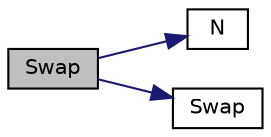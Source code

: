 digraph "Swap"
{
  bgcolor="transparent";
  edge [fontname="Helvetica",fontsize="10",labelfontname="Helvetica",labelfontsize="10"];
  node [fontname="Helvetica",fontsize="10",shape=record];
  rankdir="LR";
  Node1 [label="Swap",height=0.2,width=0.4,color="black", fillcolor="grey75", style="filled" fontcolor="black"];
  Node1 -> Node2 [color="midnightblue",fontsize="10",style="solid",fontname="Helvetica"];
  Node2 [label="N",height=0.2,width=0.4,color="black",URL="$utilities_2preProcessing_2createBoxTurb_2createFields_8H.html#af239015401b1e95c7d281c488ea0afea"];
  Node1 -> Node3 [color="midnightblue",fontsize="10",style="solid",fontname="Helvetica"];
  Node3 [label="Swap",height=0.2,width=0.4,color="black",URL="$namespaceFoam.html#adb8ca783445fee992edbb6129fc12148"];
}
